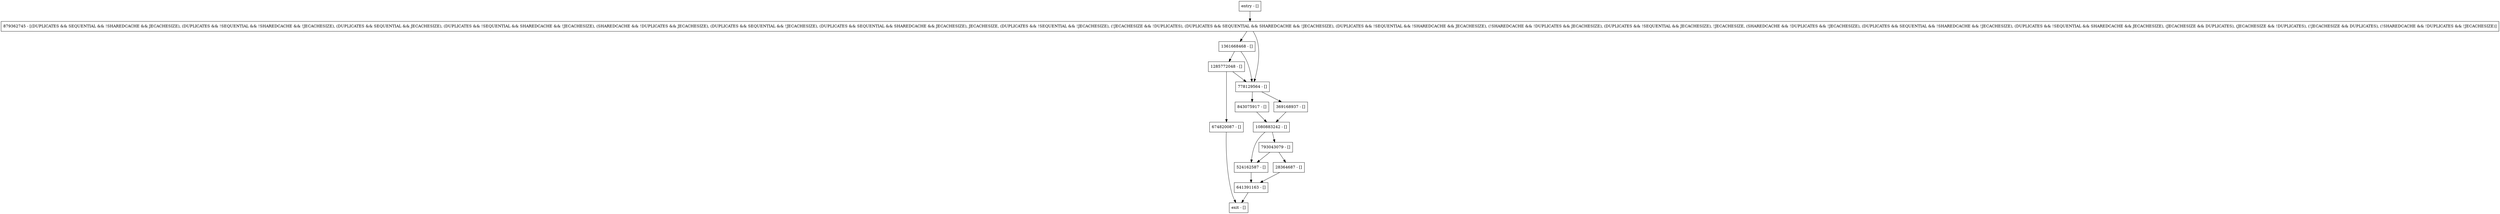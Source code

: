 digraph <init> {
node [shape=record];
1361668468 [label="1361668468 - []"];
793043079 [label="793043079 - []"];
524162587 [label="524162587 - []"];
641391163 [label="641391163 - []"];
879362745 [label="879362745 - [(DUPLICATES && SEQUENTIAL && !SHAREDCACHE && JECACHESIZE), (DUPLICATES && !SEQUENTIAL && !SHAREDCACHE && !JECACHESIZE), (DUPLICATES && SEQUENTIAL && JECACHESIZE), (DUPLICATES && !SEQUENTIAL && SHAREDCACHE && !JECACHESIZE), (SHAREDCACHE && !DUPLICATES && JECACHESIZE), (DUPLICATES && SEQUENTIAL && !JECACHESIZE), (DUPLICATES && SEQUENTIAL && SHAREDCACHE && JECACHESIZE), JECACHESIZE, (DUPLICATES && !SEQUENTIAL && !JECACHESIZE), (!JECACHESIZE && !DUPLICATES), (DUPLICATES && SEQUENTIAL && SHAREDCACHE && !JECACHESIZE), (DUPLICATES && !SEQUENTIAL && !SHAREDCACHE && JECACHESIZE), (!SHAREDCACHE && !DUPLICATES && JECACHESIZE), (DUPLICATES && !SEQUENTIAL && JECACHESIZE), !JECACHESIZE, (SHAREDCACHE && !DUPLICATES && !JECACHESIZE), (DUPLICATES && SEQUENTIAL && !SHAREDCACHE && !JECACHESIZE), (DUPLICATES && !SEQUENTIAL && SHAREDCACHE && JECACHESIZE), (JECACHESIZE && DUPLICATES), (JECACHESIZE && !DUPLICATES), (!JECACHESIZE && DUPLICATES), (!SHAREDCACHE && !DUPLICATES && !JECACHESIZE)]"];
entry [label="entry - []"];
exit [label="exit - []"];
1285772048 [label="1285772048 - []"];
843075917 [label="843075917 - []"];
369168937 [label="369168937 - []"];
674820087 [label="674820087 - []"];
1080883242 [label="1080883242 - []"];
778129564 [label="778129564 - []"];
28364687 [label="28364687 - []"];
entry;
exit;
1361668468 -> 1285772048;
1361668468 -> 778129564;
793043079 -> 524162587;
793043079 -> 28364687;
524162587 -> 641391163;
641391163 -> exit;
879362745 -> 1361668468;
879362745 -> 778129564;
entry -> 879362745;
1285772048 -> 674820087;
1285772048 -> 778129564;
843075917 -> 1080883242;
369168937 -> 1080883242;
674820087 -> exit;
1080883242 -> 793043079;
1080883242 -> 524162587;
778129564 -> 843075917;
778129564 -> 369168937;
28364687 -> 641391163;
}
